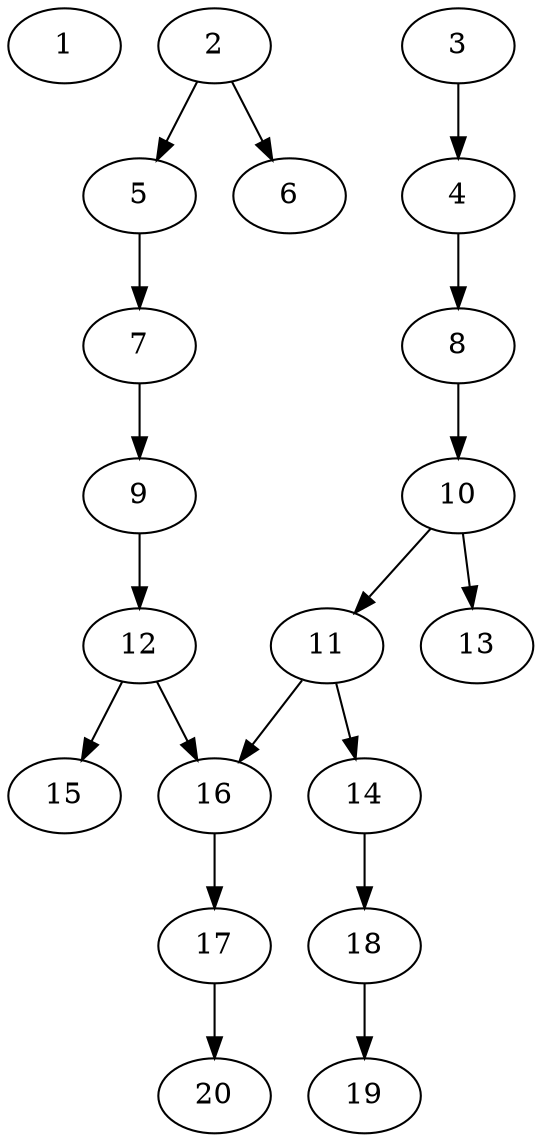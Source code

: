 // DAG (tier=1-easy, mode=compute, n=20, ccr=0.263, fat=0.388, density=0.353, regular=0.751, jump=0.025, mindata=262144, maxdata=2097152)
// DAG automatically generated by daggen at Sun Aug 24 16:33:32 2025
// /home/ermia/Project/Environments/daggen/bin/daggen --dot --ccr 0.263 --fat 0.388 --regular 0.751 --density 0.353 --jump 0.025 --mindata 262144 --maxdata 2097152 -n 20 
digraph G {
  1 [size="403136237167445", alpha="0.10", expect_size="201568118583722"]
  2 [size="223735692084113", alpha="0.18", expect_size="111867846042056"]
  2 -> 5 [size ="584652423168"]
  2 -> 6 [size ="584652423168"]
  3 [size="1037514828331265", alpha="0.14", expect_size="518757414165632"]
  3 -> 4 [size ="33253121589248"]
  4 [size="499996286405908", alpha="0.17", expect_size="249998143202954"]
  4 -> 8 [size ="19842782461952"]
  5 [size="1731861366776413", alpha="0.19", expect_size="865930683388206"]
  5 -> 7 [size ="4421433950208"]
  6 [size="24395161959350", alpha="0.11", expect_size="12197580979675"]
  7 [size="23956858489798764", alpha="0.04", expect_size="11978429244899382"]
  7 -> 9 [size ="11759620456448"]
  8 [size="5373831290120172", alpha="0.04", expect_size="2686915645060086"]
  8 -> 10 [size ="13615348318208"]
  9 [size="266781257563195", alpha="0.07", expect_size="133390628781597"]
  9 -> 12 [size ="5947221082112"]
  10 [size="26414343071329192", alpha="0.13", expect_size="13207171535664596"]
  10 -> 11 [size ="19330070740992"]
  10 -> 13 [size ="19330070740992"]
  11 [size="27157189027625368", alpha="0.12", expect_size="13578594513812684"]
  11 -> 14 [size ="27330294579200"]
  11 -> 16 [size ="27330294579200"]
  12 [size="437859449428638", alpha="0.17", expect_size="218929724714319"]
  12 -> 15 [size ="14483737018368"]
  12 -> 16 [size ="14483737018368"]
  13 [size="445916589418728", alpha="0.09", expect_size="222958294709364"]
  14 [size="4109834678620443", alpha="0.16", expect_size="2054917339310221"]
  14 -> 18 [size ="4544075399168"]
  15 [size="1198019277584975", alpha="0.12", expect_size="599009638792487"]
  16 [size="2889889651940655104", alpha="0.19", expect_size="1444944825970327552"]
  16 -> 17 [size ="16230958235648"]
  17 [size="6646927080716390", alpha="0.20", expect_size="3323463540358195"]
  17 -> 20 [size ="4731183300608"]
  18 [size="8035380028332048384", alpha="0.16", expect_size="4017690014166024192"]
  18 -> 19 [size ="32094277337088"]
  19 [size="228801101328363", alpha="0.08", expect_size="114400550664181"]
  20 [size="1102994555269021696", alpha="0.17", expect_size="551497277634510848"]
}